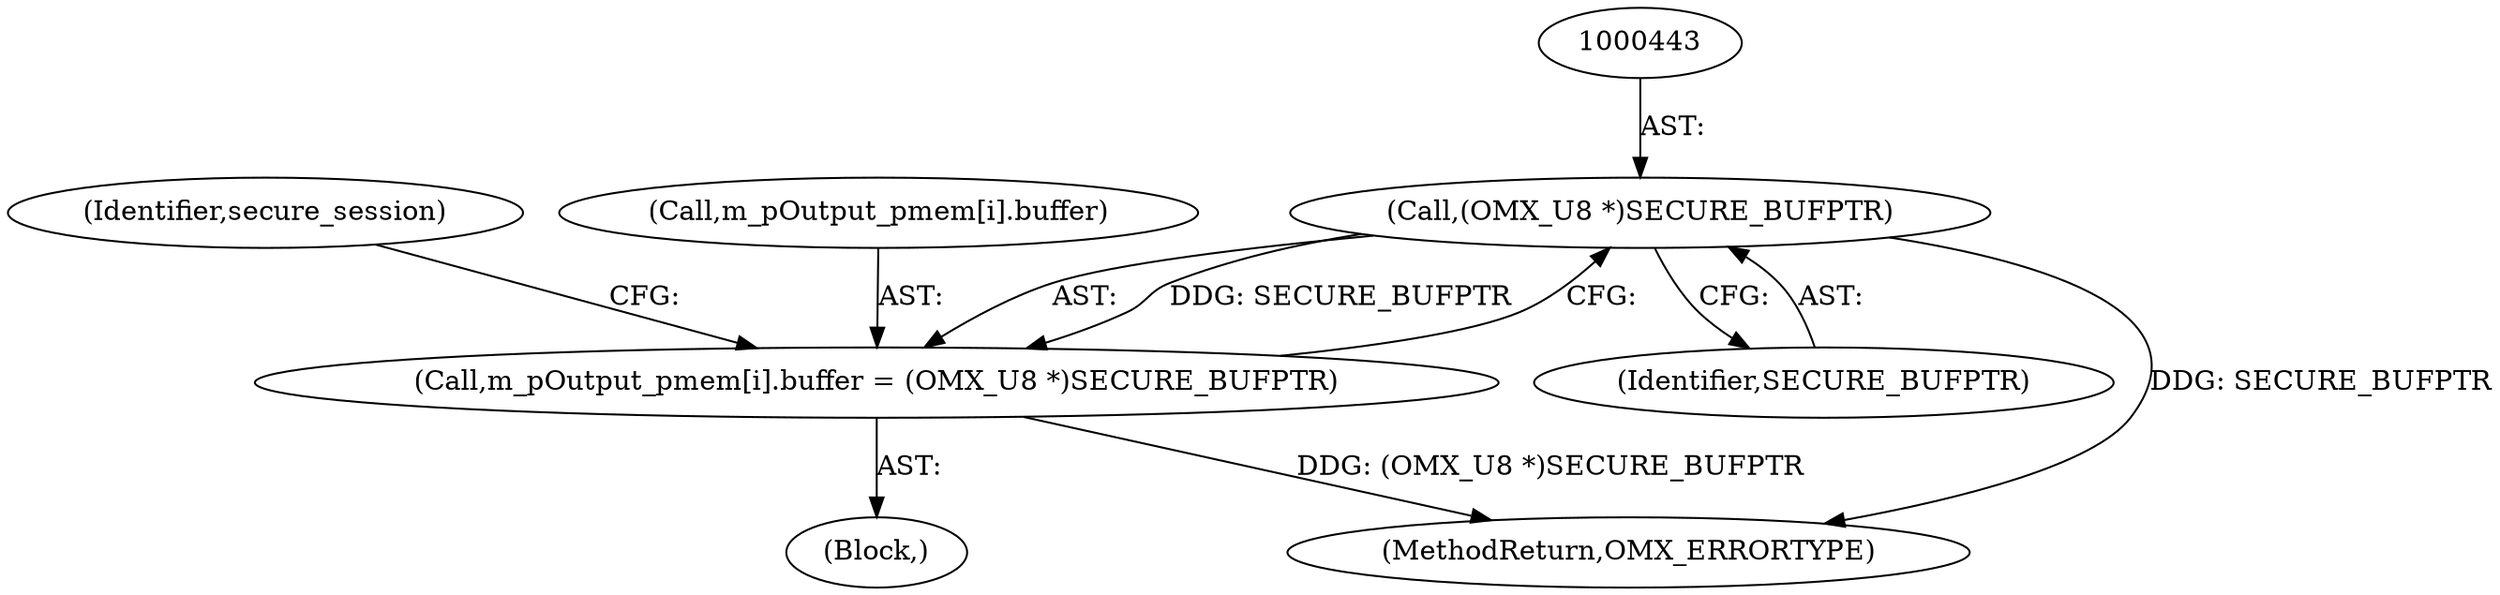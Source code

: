 digraph "1_Android_7558d03e6498e970b761aa44fff6b2c659202d95_0@del" {
"1000442" [label="(Call,(OMX_U8 *)SECURE_BUFPTR)"];
"1000436" [label="(Call,m_pOutput_pmem[i].buffer = (OMX_U8 *)SECURE_BUFPTR)"];
"1000444" [label="(Identifier,SECURE_BUFPTR)"];
"1000447" [label="(Identifier,secure_session)"];
"1000361" [label="(Block,)"];
"1000436" [label="(Call,m_pOutput_pmem[i].buffer = (OMX_U8 *)SECURE_BUFPTR)"];
"1000442" [label="(Call,(OMX_U8 *)SECURE_BUFPTR)"];
"1000619" [label="(MethodReturn,OMX_ERRORTYPE)"];
"1000437" [label="(Call,m_pOutput_pmem[i].buffer)"];
"1000442" -> "1000436"  [label="AST: "];
"1000442" -> "1000444"  [label="CFG: "];
"1000443" -> "1000442"  [label="AST: "];
"1000444" -> "1000442"  [label="AST: "];
"1000436" -> "1000442"  [label="CFG: "];
"1000442" -> "1000619"  [label="DDG: SECURE_BUFPTR"];
"1000442" -> "1000436"  [label="DDG: SECURE_BUFPTR"];
"1000436" -> "1000361"  [label="AST: "];
"1000437" -> "1000436"  [label="AST: "];
"1000447" -> "1000436"  [label="CFG: "];
"1000436" -> "1000619"  [label="DDG: (OMX_U8 *)SECURE_BUFPTR"];
}
